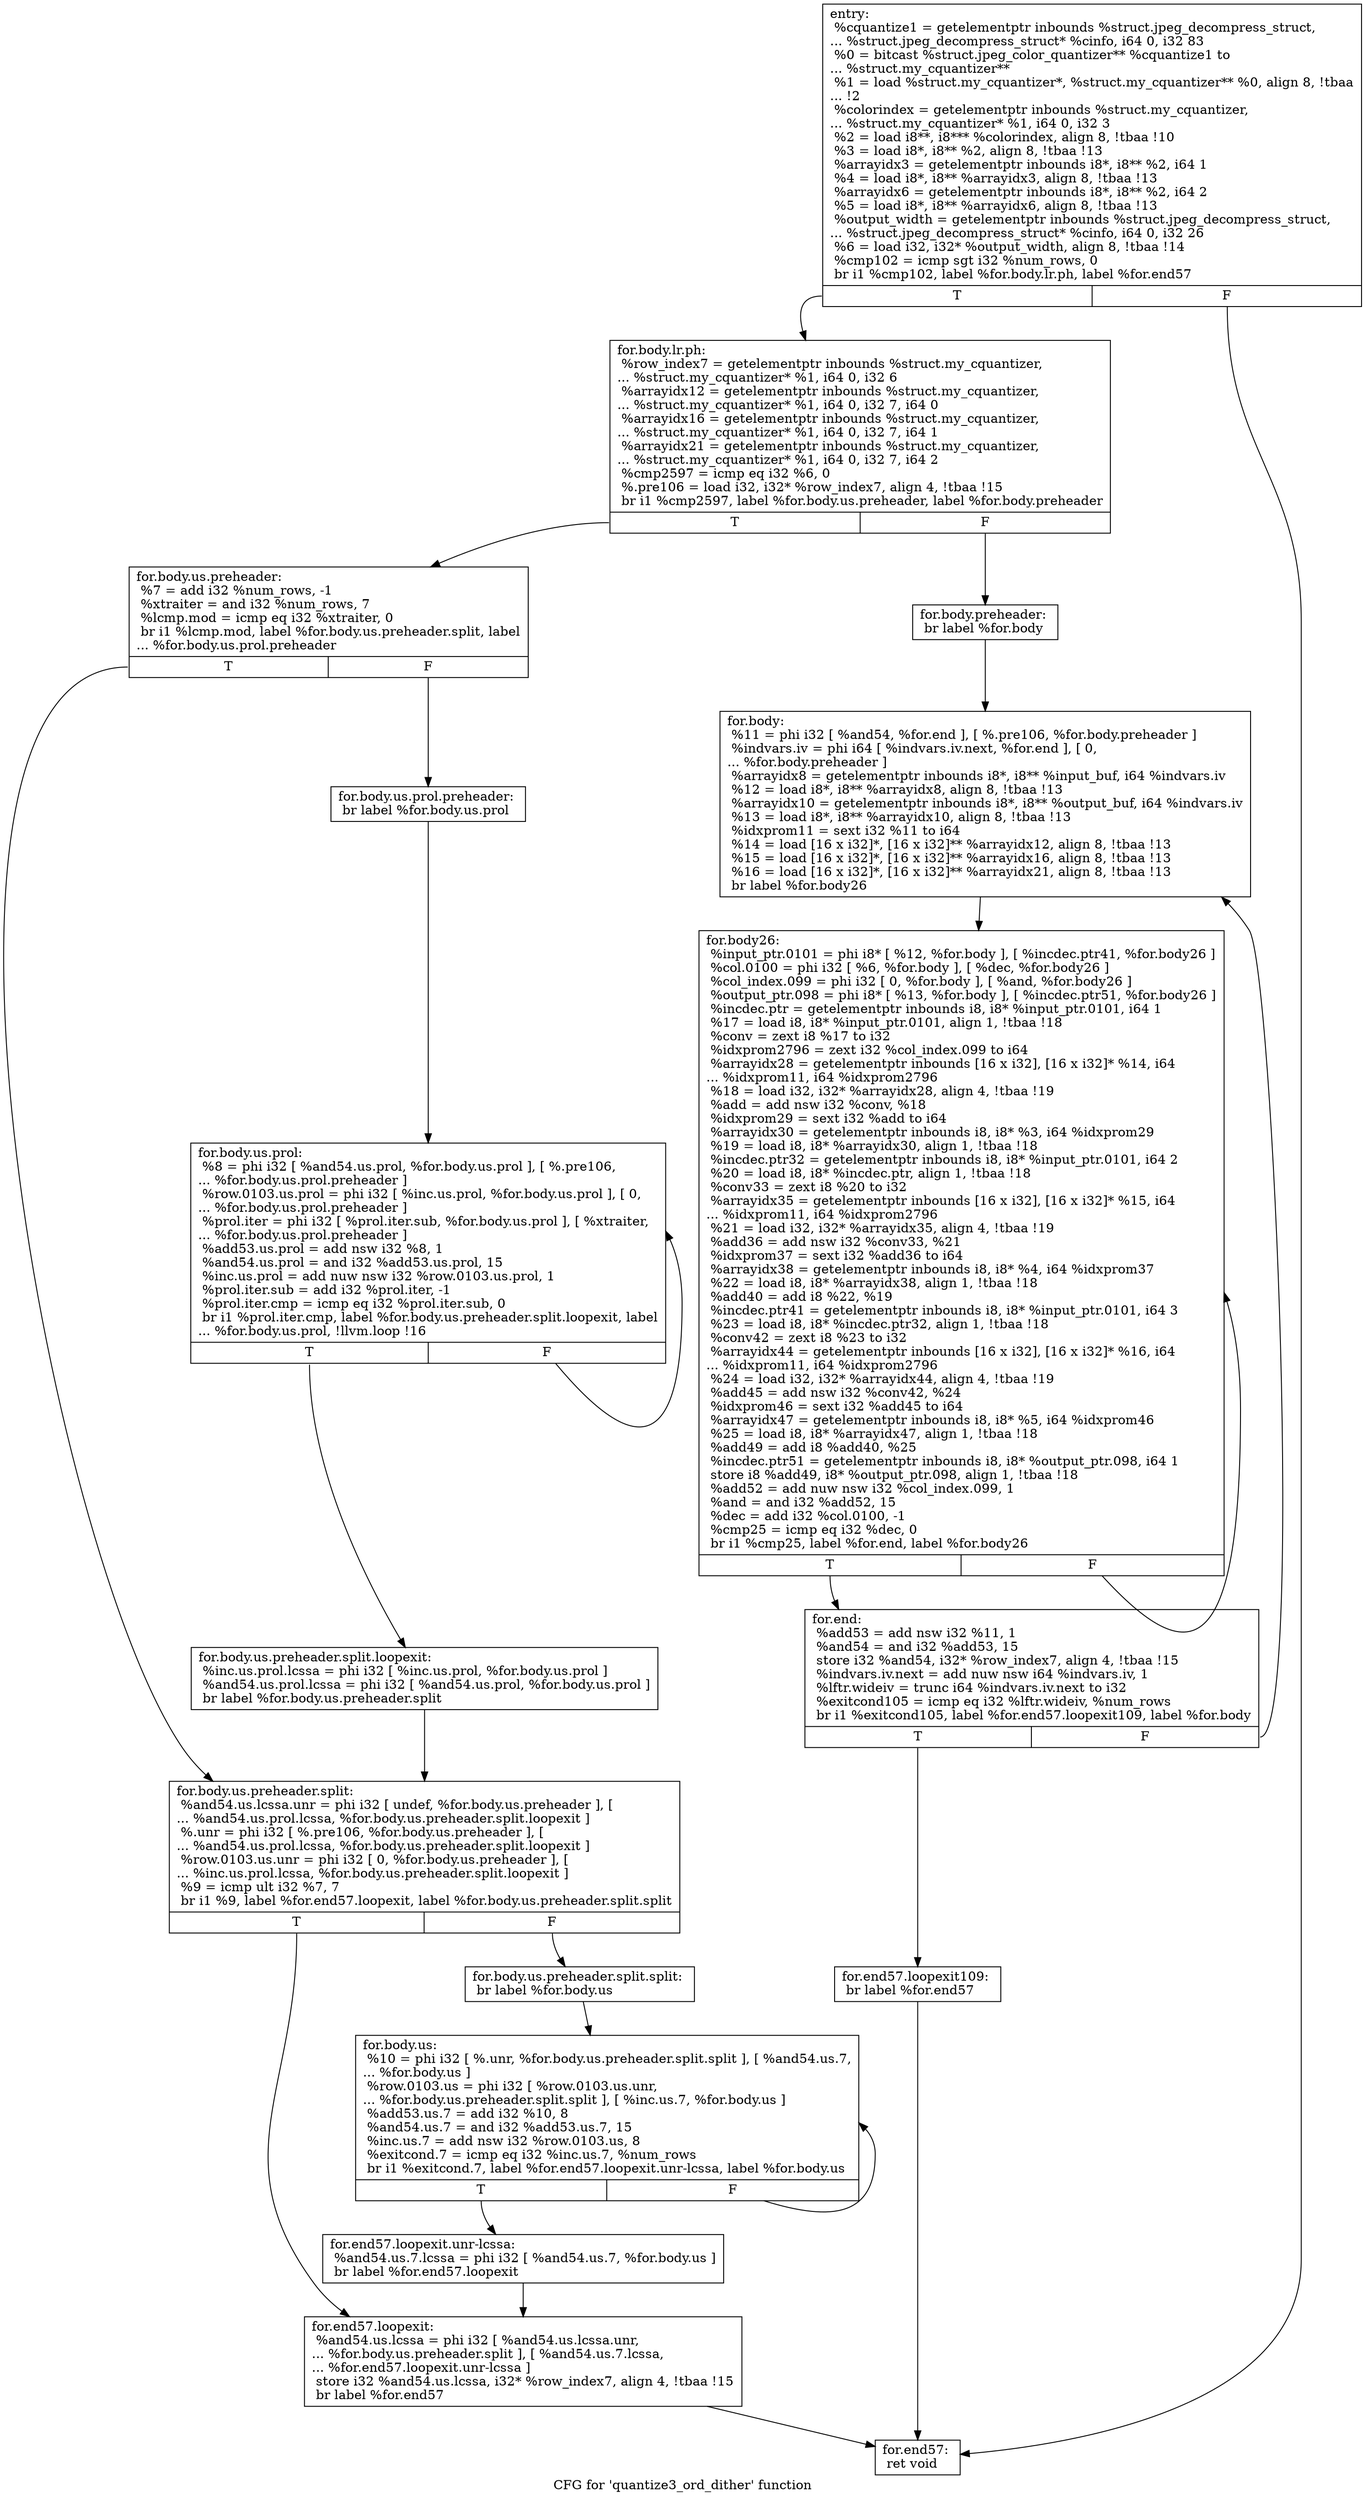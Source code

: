 digraph "CFG for 'quantize3_ord_dither' function" {
	label="CFG for 'quantize3_ord_dither' function";

	Node0x6a42ae0 [shape=record,label="{entry:\l  %cquantize1 = getelementptr inbounds %struct.jpeg_decompress_struct,\l... %struct.jpeg_decompress_struct* %cinfo, i64 0, i32 83\l  %0 = bitcast %struct.jpeg_color_quantizer** %cquantize1 to\l... %struct.my_cquantizer**\l  %1 = load %struct.my_cquantizer*, %struct.my_cquantizer** %0, align 8, !tbaa\l... !2\l  %colorindex = getelementptr inbounds %struct.my_cquantizer,\l... %struct.my_cquantizer* %1, i64 0, i32 3\l  %2 = load i8**, i8*** %colorindex, align 8, !tbaa !10\l  %3 = load i8*, i8** %2, align 8, !tbaa !13\l  %arrayidx3 = getelementptr inbounds i8*, i8** %2, i64 1\l  %4 = load i8*, i8** %arrayidx3, align 8, !tbaa !13\l  %arrayidx6 = getelementptr inbounds i8*, i8** %2, i64 2\l  %5 = load i8*, i8** %arrayidx6, align 8, !tbaa !13\l  %output_width = getelementptr inbounds %struct.jpeg_decompress_struct,\l... %struct.jpeg_decompress_struct* %cinfo, i64 0, i32 26\l  %6 = load i32, i32* %output_width, align 8, !tbaa !14\l  %cmp102 = icmp sgt i32 %num_rows, 0\l  br i1 %cmp102, label %for.body.lr.ph, label %for.end57\l|{<s0>T|<s1>F}}"];
	Node0x6a42ae0:s0 -> Node0x6a69b50;
	Node0x6a42ae0:s1 -> Node0x6a69c00;
	Node0x6a69b50 [shape=record,label="{for.body.lr.ph:                                   \l  %row_index7 = getelementptr inbounds %struct.my_cquantizer,\l... %struct.my_cquantizer* %1, i64 0, i32 6\l  %arrayidx12 = getelementptr inbounds %struct.my_cquantizer,\l... %struct.my_cquantizer* %1, i64 0, i32 7, i64 0\l  %arrayidx16 = getelementptr inbounds %struct.my_cquantizer,\l... %struct.my_cquantizer* %1, i64 0, i32 7, i64 1\l  %arrayidx21 = getelementptr inbounds %struct.my_cquantizer,\l... %struct.my_cquantizer* %1, i64 0, i32 7, i64 2\l  %cmp2597 = icmp eq i32 %6, 0\l  %.pre106 = load i32, i32* %row_index7, align 4, !tbaa !15\l  br i1 %cmp2597, label %for.body.us.preheader, label %for.body.preheader\l|{<s0>T|<s1>F}}"];
	Node0x6a69b50:s0 -> Node0x6a6a2a0;
	Node0x6a69b50:s1 -> Node0x6a6a380;
	Node0x6a6a380 [shape=record,label="{for.body.preheader:                               \l  br label %for.body\l}"];
	Node0x6a6a380 -> Node0x6a6a510;
	Node0x6a6a2a0 [shape=record,label="{for.body.us.preheader:                            \l  %7 = add i32 %num_rows, -1\l  %xtraiter = and i32 %num_rows, 7\l  %lcmp.mod = icmp eq i32 %xtraiter, 0\l  br i1 %lcmp.mod, label %for.body.us.preheader.split, label\l... %for.body.us.prol.preheader\l|{<s0>T|<s1>F}}"];
	Node0x6a6a2a0:s0 -> Node0x6a6a800;
	Node0x6a6a2a0:s1 -> Node0x6a69cb0;
	Node0x6a69cb0 [shape=record,label="{for.body.us.prol.preheader:                       \l  br label %for.body.us.prol\l}"];
	Node0x6a69cb0 -> Node0x6a69dd0;
	Node0x6a69dd0 [shape=record,label="{for.body.us.prol:                                 \l  %8 = phi i32 [ %and54.us.prol, %for.body.us.prol ], [ %.pre106,\l... %for.body.us.prol.preheader ]\l  %row.0103.us.prol = phi i32 [ %inc.us.prol, %for.body.us.prol ], [ 0,\l... %for.body.us.prol.preheader ]\l  %prol.iter = phi i32 [ %prol.iter.sub, %for.body.us.prol ], [ %xtraiter,\l... %for.body.us.prol.preheader ]\l  %add53.us.prol = add nsw i32 %8, 1\l  %and54.us.prol = and i32 %add53.us.prol, 15\l  %inc.us.prol = add nuw nsw i32 %row.0103.us.prol, 1\l  %prol.iter.sub = add i32 %prol.iter, -1\l  %prol.iter.cmp = icmp eq i32 %prol.iter.sub, 0\l  br i1 %prol.iter.cmp, label %for.body.us.preheader.split.loopexit, label\l... %for.body.us.prol, !llvm.loop !16\l|{<s0>T|<s1>F}}"];
	Node0x6a69dd0:s0 -> Node0x6a6b4b0;
	Node0x6a69dd0:s1 -> Node0x6a69dd0;
	Node0x6a6b4b0 [shape=record,label="{for.body.us.preheader.split.loopexit:             \l  %inc.us.prol.lcssa = phi i32 [ %inc.us.prol, %for.body.us.prol ]\l  %and54.us.prol.lcssa = phi i32 [ %and54.us.prol, %for.body.us.prol ]\l  br label %for.body.us.preheader.split\l}"];
	Node0x6a6b4b0 -> Node0x6a6a800;
	Node0x6a6a800 [shape=record,label="{for.body.us.preheader.split:                      \l  %and54.us.lcssa.unr = phi i32 [ undef, %for.body.us.preheader ], [\l... %and54.us.prol.lcssa, %for.body.us.preheader.split.loopexit ]\l  %.unr = phi i32 [ %.pre106, %for.body.us.preheader ], [\l... %and54.us.prol.lcssa, %for.body.us.preheader.split.loopexit ]\l  %row.0103.us.unr = phi i32 [ 0, %for.body.us.preheader ], [\l... %inc.us.prol.lcssa, %for.body.us.preheader.split.loopexit ]\l  %9 = icmp ult i32 %7, 7\l  br i1 %9, label %for.end57.loopexit, label %for.body.us.preheader.split.split\l|{<s0>T|<s1>F}}"];
	Node0x6a6a800:s0 -> Node0x6a6b940;
	Node0x6a6a800:s1 -> Node0x6a6ba40;
	Node0x6a6ba40 [shape=record,label="{for.body.us.preheader.split.split:                \l  br label %for.body.us\l}"];
	Node0x6a6ba40 -> Node0x6a6bbf0;
	Node0x6a6bbf0 [shape=record,label="{for.body.us:                                      \l  %10 = phi i32 [ %.unr, %for.body.us.preheader.split.split ], [ %and54.us.7,\l... %for.body.us ]\l  %row.0103.us = phi i32 [ %row.0103.us.unr,\l... %for.body.us.preheader.split.split ], [ %inc.us.7, %for.body.us ]\l  %add53.us.7 = add i32 %10, 8\l  %and54.us.7 = and i32 %add53.us.7, 15\l  %inc.us.7 = add nsw i32 %row.0103.us, 8\l  %exitcond.7 = icmp eq i32 %inc.us.7, %num_rows\l  br i1 %exitcond.7, label %for.end57.loopexit.unr-lcssa, label %for.body.us\l|{<s0>T|<s1>F}}"];
	Node0x6a6bbf0:s0 -> Node0x6a6c170;
	Node0x6a6bbf0:s1 -> Node0x6a6bbf0;
	Node0x6a6a510 [shape=record,label="{for.body:                                         \l  %11 = phi i32 [ %and54, %for.end ], [ %.pre106, %for.body.preheader ]\l  %indvars.iv = phi i64 [ %indvars.iv.next, %for.end ], [ 0,\l... %for.body.preheader ]\l  %arrayidx8 = getelementptr inbounds i8*, i8** %input_buf, i64 %indvars.iv\l  %12 = load i8*, i8** %arrayidx8, align 8, !tbaa !13\l  %arrayidx10 = getelementptr inbounds i8*, i8** %output_buf, i64 %indvars.iv\l  %13 = load i8*, i8** %arrayidx10, align 8, !tbaa !13\l  %idxprom11 = sext i32 %11 to i64\l  %14 = load [16 x i32]*, [16 x i32]** %arrayidx12, align 8, !tbaa !13\l  %15 = load [16 x i32]*, [16 x i32]** %arrayidx16, align 8, !tbaa !13\l  %16 = load [16 x i32]*, [16 x i32]** %arrayidx21, align 8, !tbaa !13\l  br label %for.body26\l}"];
	Node0x6a6a510 -> Node0x6a6adc0;
	Node0x6a6adc0 [shape=record,label="{for.body26:                                       \l  %input_ptr.0101 = phi i8* [ %12, %for.body ], [ %incdec.ptr41, %for.body26 ]\l  %col.0100 = phi i32 [ %6, %for.body ], [ %dec, %for.body26 ]\l  %col_index.099 = phi i32 [ 0, %for.body ], [ %and, %for.body26 ]\l  %output_ptr.098 = phi i8* [ %13, %for.body ], [ %incdec.ptr51, %for.body26 ]\l  %incdec.ptr = getelementptr inbounds i8, i8* %input_ptr.0101, i64 1\l  %17 = load i8, i8* %input_ptr.0101, align 1, !tbaa !18\l  %conv = zext i8 %17 to i32\l  %idxprom2796 = zext i32 %col_index.099 to i64\l  %arrayidx28 = getelementptr inbounds [16 x i32], [16 x i32]* %14, i64\l... %idxprom11, i64 %idxprom2796\l  %18 = load i32, i32* %arrayidx28, align 4, !tbaa !19\l  %add = add nsw i32 %conv, %18\l  %idxprom29 = sext i32 %add to i64\l  %arrayidx30 = getelementptr inbounds i8, i8* %3, i64 %idxprom29\l  %19 = load i8, i8* %arrayidx30, align 1, !tbaa !18\l  %incdec.ptr32 = getelementptr inbounds i8, i8* %input_ptr.0101, i64 2\l  %20 = load i8, i8* %incdec.ptr, align 1, !tbaa !18\l  %conv33 = zext i8 %20 to i32\l  %arrayidx35 = getelementptr inbounds [16 x i32], [16 x i32]* %15, i64\l... %idxprom11, i64 %idxprom2796\l  %21 = load i32, i32* %arrayidx35, align 4, !tbaa !19\l  %add36 = add nsw i32 %conv33, %21\l  %idxprom37 = sext i32 %add36 to i64\l  %arrayidx38 = getelementptr inbounds i8, i8* %4, i64 %idxprom37\l  %22 = load i8, i8* %arrayidx38, align 1, !tbaa !18\l  %add40 = add i8 %22, %19\l  %incdec.ptr41 = getelementptr inbounds i8, i8* %input_ptr.0101, i64 3\l  %23 = load i8, i8* %incdec.ptr32, align 1, !tbaa !18\l  %conv42 = zext i8 %23 to i32\l  %arrayidx44 = getelementptr inbounds [16 x i32], [16 x i32]* %16, i64\l... %idxprom11, i64 %idxprom2796\l  %24 = load i32, i32* %arrayidx44, align 4, !tbaa !19\l  %add45 = add nsw i32 %conv42, %24\l  %idxprom46 = sext i32 %add45 to i64\l  %arrayidx47 = getelementptr inbounds i8, i8* %5, i64 %idxprom46\l  %25 = load i8, i8* %arrayidx47, align 1, !tbaa !18\l  %add49 = add i8 %add40, %25\l  %incdec.ptr51 = getelementptr inbounds i8, i8* %output_ptr.098, i64 1\l  store i8 %add49, i8* %output_ptr.098, align 1, !tbaa !18\l  %add52 = add nuw nsw i32 %col_index.099, 1\l  %and = and i32 %add52, 15\l  %dec = add i32 %col.0100, -1\l  %cmp25 = icmp eq i32 %dec, 0\l  br i1 %cmp25, label %for.end, label %for.body26\l|{<s0>T|<s1>F}}"];
	Node0x6a6adc0:s0 -> Node0x6a6a980;
	Node0x6a6adc0:s1 -> Node0x6a6adc0;
	Node0x6a6a980 [shape=record,label="{for.end:                                          \l  %add53 = add nsw i32 %11, 1\l  %and54 = and i32 %add53, 15\l  store i32 %and54, i32* %row_index7, align 4, !tbaa !15\l  %indvars.iv.next = add nuw nsw i64 %indvars.iv, 1\l  %lftr.wideiv = trunc i64 %indvars.iv.next to i32\l  %exitcond105 = icmp eq i32 %lftr.wideiv, %num_rows\l  br i1 %exitcond105, label %for.end57.loopexit109, label %for.body\l|{<s0>T|<s1>F}}"];
	Node0x6a6a980:s0 -> Node0x6a6ec10;
	Node0x6a6a980:s1 -> Node0x6a6a510;
	Node0x6a6c170 [shape=record,label="{for.end57.loopexit.unr-lcssa:                     \l  %and54.us.7.lcssa = phi i32 [ %and54.us.7, %for.body.us ]\l  br label %for.end57.loopexit\l}"];
	Node0x6a6c170 -> Node0x6a6b940;
	Node0x6a6b940 [shape=record,label="{for.end57.loopexit:                               \l  %and54.us.lcssa = phi i32 [ %and54.us.lcssa.unr,\l... %for.body.us.preheader.split ], [ %and54.us.7.lcssa,\l... %for.end57.loopexit.unr-lcssa ]\l  store i32 %and54.us.lcssa, i32* %row_index7, align 4, !tbaa !15\l  br label %for.end57\l}"];
	Node0x6a6b940 -> Node0x6a69c00;
	Node0x6a6ec10 [shape=record,label="{for.end57.loopexit109:                            \l  br label %for.end57\l}"];
	Node0x6a6ec10 -> Node0x6a69c00;
	Node0x6a69c00 [shape=record,label="{for.end57:                                        \l  ret void\l}"];
}
